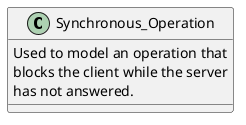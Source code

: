 @startuml

class Synchronous_Operation
{
  Used to model an operation that
  blocks the client while the server
  has not answered.
}

@enduml